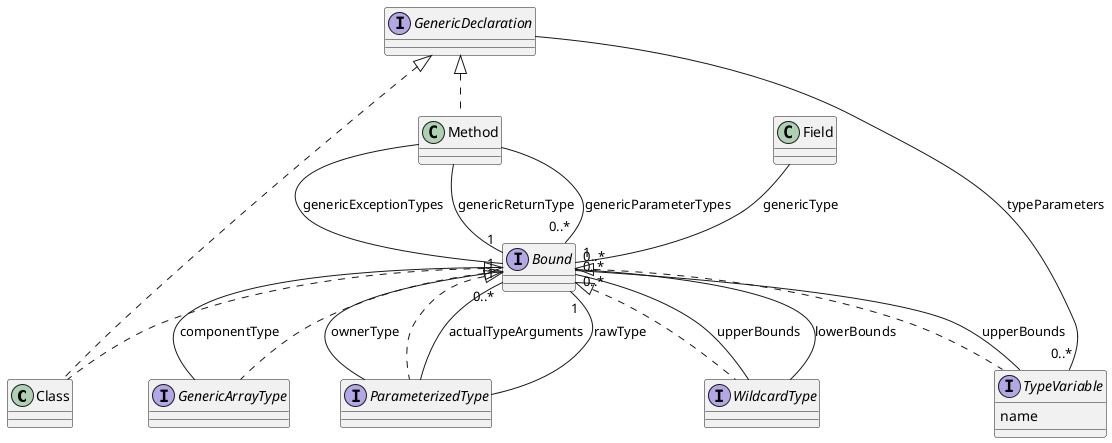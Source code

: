 @startuml

class Class
class Method
class Field

interface Bound
interface TypeVariable {
  name
}
interface GenericArrayType
interface ParameterizedType
interface WildcardType

interface GenericDeclaration

Bound <|.. Class
Bound <|.. GenericArrayType
Bound <|.. ParameterizedType
Bound <|.. WildcardType
Bound <|.. TypeVariable

GenericDeclaration <|.. Class
GenericDeclaration <|.. Method

GenericArrayType   -- Bound : componentType

ParameterizedType  -- "0..*" Bound : actualTypeArguments
ParameterizedType  -- "1"    Bound : rawType
ParameterizedType  -- "1"    Bound : ownerType

WildcardType -- "0..*" Bound : upperBounds
WildcardType -- "0..*" Bound : lowerBounds

TypeVariable       -- "0..*" Bound            : upperBounds

GenericDeclaration -- "0..*" TypeVariable : typeParameters

Method -- "1" Bound : genericReturnType
Method -- "0..*" Bound : genericParameterTypes
Method -- "1" Bound : genericExceptionTypes

Field -- "1" Bound : genericType

@enduml


